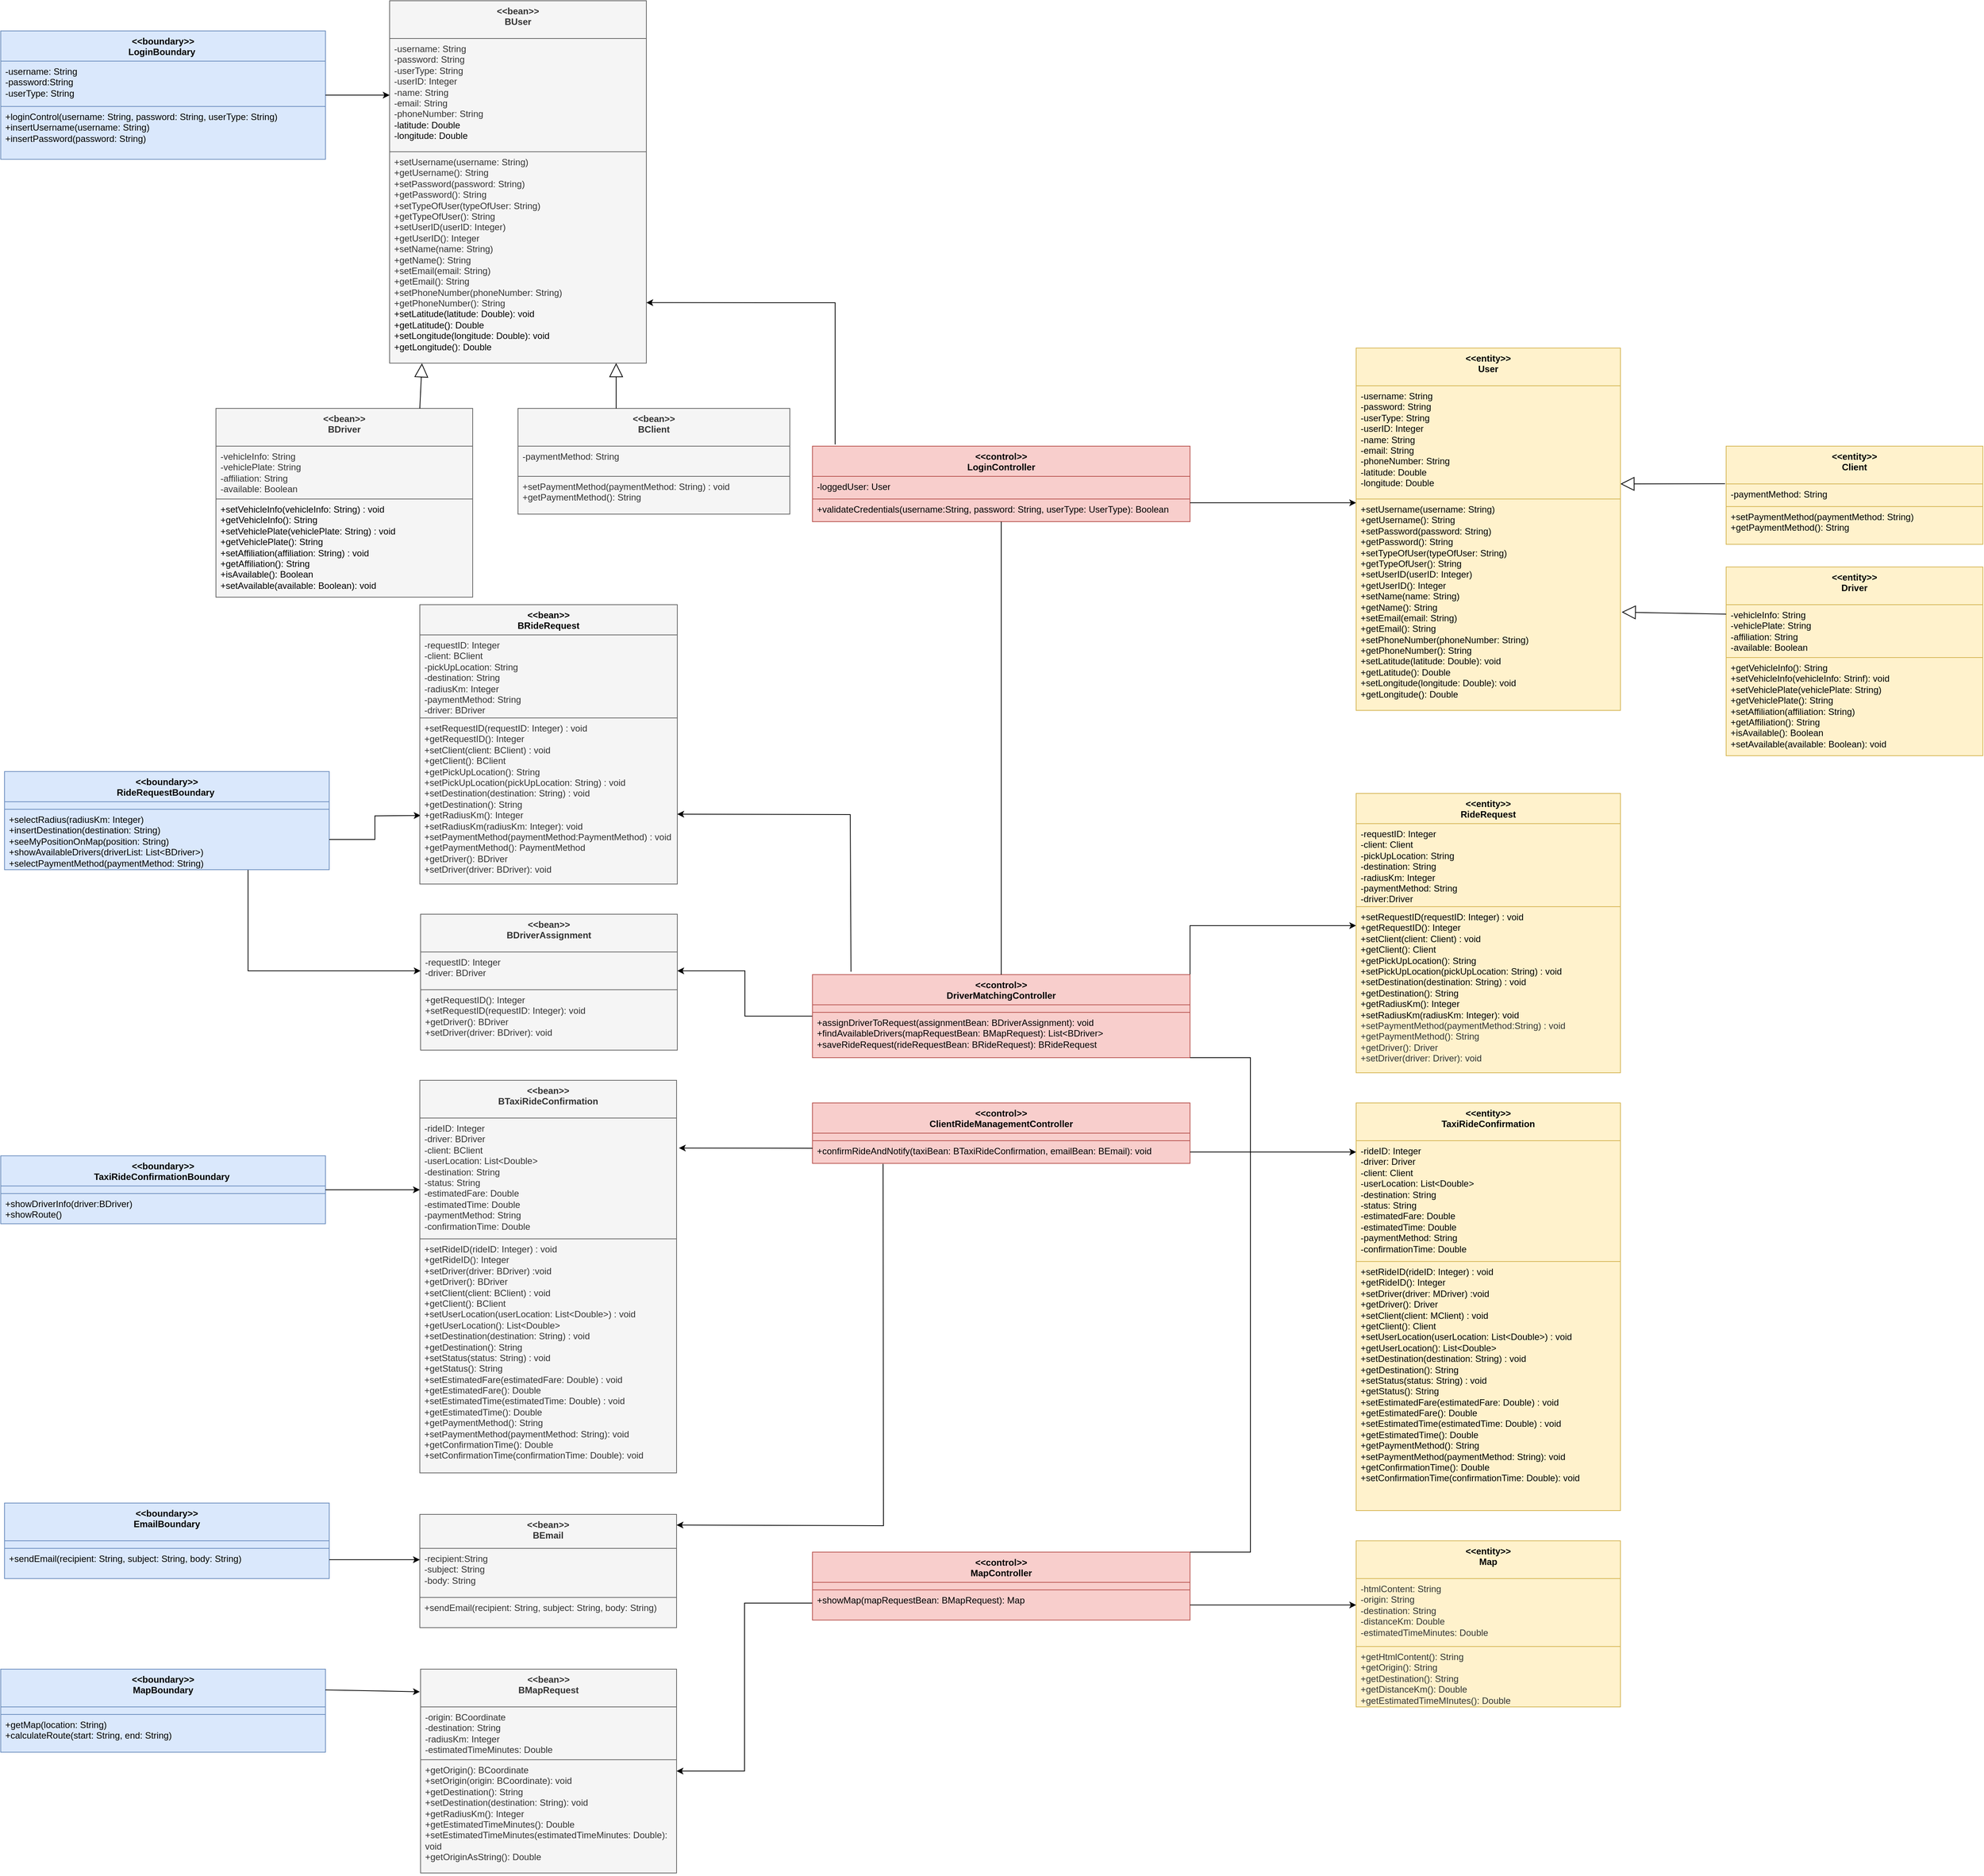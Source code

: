 <mxfile version="24.0.4" type="device">
  <diagram name="Page-1" id="2YBvvXClWsGukQMizWep">
    <mxGraphModel dx="2380" dy="363" grid="1" gridSize="10" guides="1" tooltips="1" connect="1" arrows="1" fold="1" page="1" pageScale="1" pageWidth="850" pageHeight="1100" math="0" shadow="0">
      <root>
        <mxCell id="0" />
        <mxCell id="1" parent="0" />
        <mxCell id="i5sXS23vDoO4GldpeMw--49" value="&amp;lt;&amp;lt;boundary&amp;gt;&amp;gt;&lt;div&gt;MapBoundary&lt;/div&gt;" style="swimlane;fontStyle=1;align=center;verticalAlign=top;childLayout=stackLayout;horizontal=1;startSize=50;horizontalStack=0;resizeParent=1;resizeParentMax=0;resizeLast=0;collapsible=1;marginBottom=0;whiteSpace=wrap;html=1;fillColor=#dae8fc;strokeColor=#6c8ebf;" parent="1" vertex="1">
          <mxGeometry x="-855" y="2610" width="430" height="110" as="geometry" />
        </mxCell>
        <mxCell id="i5sXS23vDoO4GldpeMw--50" style="text;strokeColor=#6c8ebf;fillColor=#dae8fc;align=left;verticalAlign=top;spacingLeft=4;spacingRight=4;overflow=hidden;rotatable=0;points=[[0,0.5],[1,0.5]];portConstraint=eastwest;whiteSpace=wrap;html=1;" parent="i5sXS23vDoO4GldpeMw--49" vertex="1">
          <mxGeometry y="50" width="430" height="10" as="geometry" />
        </mxCell>
        <mxCell id="i5sXS23vDoO4GldpeMw--51" value="&lt;div&gt;+getMap(location: String)&lt;/div&gt;&lt;div&gt;&lt;span style=&quot;background-color: initial;&quot;&gt;+calculateRoute(start: String, end: String)&lt;/span&gt;&lt;/div&gt;" style="text;strokeColor=#6c8ebf;fillColor=#dae8fc;align=left;verticalAlign=top;spacingLeft=4;spacingRight=4;overflow=hidden;rotatable=0;points=[[0,0.5],[1,0.5]];portConstraint=eastwest;whiteSpace=wrap;html=1;" parent="i5sXS23vDoO4GldpeMw--49" vertex="1">
          <mxGeometry y="60" width="430" height="50" as="geometry" />
        </mxCell>
        <mxCell id="i5sXS23vDoO4GldpeMw--1" value="&amp;lt;&amp;lt;boundary&amp;gt;&amp;gt;&lt;div&gt;Login&lt;span style=&quot;background-color: initial;&quot;&gt;Boundary&amp;nbsp;&lt;/span&gt;&lt;/div&gt;" style="swimlane;fontStyle=1;align=center;verticalAlign=top;childLayout=stackLayout;horizontal=1;startSize=40;horizontalStack=0;resizeParent=1;resizeParentMax=0;resizeLast=0;collapsible=1;marginBottom=0;whiteSpace=wrap;html=1;fillColor=#dae8fc;strokeColor=#6c8ebf;" parent="1" vertex="1">
          <mxGeometry x="-855" y="440" width="430" height="170" as="geometry">
            <mxRectangle x="-400" y="-1460" width="120" height="40" as="alternateBounds" />
          </mxGeometry>
        </mxCell>
        <mxCell id="i5sXS23vDoO4GldpeMw--2" value="-username: String&lt;div&gt;-password:String&lt;/div&gt;&lt;div&gt;-userType: String&lt;/div&gt;" style="text;strokeColor=#6c8ebf;fillColor=#dae8fc;align=left;verticalAlign=top;spacingLeft=4;spacingRight=4;overflow=hidden;rotatable=0;points=[[0,0.5],[1,0.5]];portConstraint=eastwest;whiteSpace=wrap;html=1;" parent="i5sXS23vDoO4GldpeMw--1" vertex="1">
          <mxGeometry y="40" width="430" height="60" as="geometry" />
        </mxCell>
        <mxCell id="i5sXS23vDoO4GldpeMw--3" value="+loginControl(username: String, password: String, userType: String)&lt;div&gt;+insertUsername(username: String)&lt;/div&gt;&lt;div&gt;+insertPassword(password: String)&lt;/div&gt;&lt;div&gt;&lt;br&gt;&lt;/div&gt;" style="text;strokeColor=#6c8ebf;fillColor=#dae8fc;align=left;verticalAlign=top;spacingLeft=4;spacingRight=4;overflow=hidden;rotatable=0;points=[[0,0.5],[1,0.5]];portConstraint=eastwest;whiteSpace=wrap;html=1;" parent="i5sXS23vDoO4GldpeMw--1" vertex="1">
          <mxGeometry y="100" width="430" height="70" as="geometry" />
        </mxCell>
        <mxCell id="i5sXS23vDoO4GldpeMw--5" style="edgeStyle=orthogonalEdgeStyle;rounded=0;orthogonalLoop=1;jettySize=auto;html=1;exitX=0.75;exitY=1;exitDx=0;exitDy=0;entryX=0;entryY=0.5;entryDx=0;entryDy=0;" parent="1" source="i5sXS23vDoO4GldpeMw--6" target="i5sXS23vDoO4GldpeMw--100" edge="1">
          <mxGeometry relative="1" as="geometry" />
        </mxCell>
        <mxCell id="i5sXS23vDoO4GldpeMw--6" value="&amp;lt;&amp;lt;boundary&amp;gt;&amp;gt;&lt;div&gt;RideRequestBoundary&amp;nbsp;&lt;/div&gt;" style="swimlane;fontStyle=1;align=center;verticalAlign=top;childLayout=stackLayout;horizontal=1;startSize=40;horizontalStack=0;resizeParent=1;resizeParentMax=0;resizeLast=0;collapsible=1;marginBottom=0;whiteSpace=wrap;html=1;fillColor=#dae8fc;strokeColor=#6c8ebf;" parent="1" vertex="1">
          <mxGeometry x="-850" y="1421" width="430" height="130" as="geometry" />
        </mxCell>
        <mxCell id="i5sXS23vDoO4GldpeMw--7" style="text;strokeColor=#6c8ebf;fillColor=#dae8fc;align=left;verticalAlign=top;spacingLeft=4;spacingRight=4;overflow=hidden;rotatable=0;points=[[0,0.5],[1,0.5]];portConstraint=eastwest;whiteSpace=wrap;html=1;" parent="i5sXS23vDoO4GldpeMw--6" vertex="1">
          <mxGeometry y="40" width="430" height="10" as="geometry" />
        </mxCell>
        <mxCell id="i5sXS23vDoO4GldpeMw--8" value="&lt;div&gt;&lt;span style=&quot;background-color: initial;&quot;&gt;+selectRadius(radiusKm: Integer)&lt;/span&gt;&lt;/div&gt;&lt;div&gt;&lt;span style=&quot;background-color: initial;&quot;&gt;+insertDestination(destination: String)&lt;/span&gt;&lt;/div&gt;&lt;div&gt;&lt;span style=&quot;background-color: initial;&quot;&gt;+seeMyPositionOnMap(position: String)&lt;/span&gt;&lt;/div&gt;&lt;div&gt;&lt;span style=&quot;background-color: initial;&quot;&gt;+showAvailableDrivers(driverList: List&amp;lt;BDriver&amp;gt;)&lt;/span&gt;&lt;/div&gt;&lt;div&gt;&lt;span style=&quot;background-color: initial;&quot;&gt;+selectPaymentMethod(paymentMethod: String)&lt;/span&gt;&lt;/div&gt;&lt;div&gt;&lt;br&gt;&lt;/div&gt;" style="text;strokeColor=#6c8ebf;fillColor=#dae8fc;align=left;verticalAlign=top;spacingLeft=4;spacingRight=4;overflow=hidden;rotatable=0;points=[[0,0.5],[1,0.5]];portConstraint=eastwest;whiteSpace=wrap;html=1;" parent="i5sXS23vDoO4GldpeMw--6" vertex="1">
          <mxGeometry y="50" width="430" height="80" as="geometry" />
        </mxCell>
        <mxCell id="i5sXS23vDoO4GldpeMw--13" value="&amp;lt;&amp;lt;control&amp;gt;&amp;gt;&lt;div&gt;LoginController&lt;/div&gt;" style="swimlane;fontStyle=1;align=center;verticalAlign=top;childLayout=stackLayout;horizontal=1;startSize=40;horizontalStack=0;resizeParent=1;resizeParentMax=0;resizeLast=0;collapsible=1;marginBottom=0;whiteSpace=wrap;html=1;fillColor=#f8cecc;strokeColor=#b85450;" parent="1" vertex="1">
          <mxGeometry x="220" y="990" width="500" height="100" as="geometry" />
        </mxCell>
        <mxCell id="i5sXS23vDoO4GldpeMw--14" value="-loggedUser: User" style="text;strokeColor=#b85450;fillColor=#f8cecc;align=left;verticalAlign=top;spacingLeft=4;spacingRight=4;overflow=hidden;rotatable=0;points=[[0,0.5],[1,0.5]];portConstraint=eastwest;whiteSpace=wrap;html=1;" parent="i5sXS23vDoO4GldpeMw--13" vertex="1">
          <mxGeometry y="40" width="500" height="30" as="geometry" />
        </mxCell>
        <mxCell id="i5sXS23vDoO4GldpeMw--15" value="&lt;div&gt;+validateCredentials(username:String, password: String, userType: UserType): Boolean&lt;/div&gt;" style="text;strokeColor=#b85450;fillColor=#f8cecc;align=left;verticalAlign=top;spacingLeft=4;spacingRight=4;overflow=hidden;rotatable=0;points=[[0,0.5],[1,0.5]];portConstraint=eastwest;whiteSpace=wrap;html=1;" parent="i5sXS23vDoO4GldpeMw--13" vertex="1">
          <mxGeometry y="70" width="500" height="30" as="geometry" />
        </mxCell>
        <mxCell id="i5sXS23vDoO4GldpeMw--21" style="edgeStyle=orthogonalEdgeStyle;rounded=0;orthogonalLoop=1;jettySize=auto;html=1;exitX=1;exitY=0.25;exitDx=0;exitDy=0;" parent="1" source="i5sXS23vDoO4GldpeMw--24" edge="1">
          <mxGeometry relative="1" as="geometry">
            <mxPoint x="940" y="1625.077" as="targetPoint" />
            <Array as="points">
              <mxPoint x="720" y="1625" />
            </Array>
          </mxGeometry>
        </mxCell>
        <mxCell id="i5sXS23vDoO4GldpeMw--23" style="edgeStyle=orthogonalEdgeStyle;rounded=0;orthogonalLoop=1;jettySize=auto;html=1;exitX=0;exitY=0.5;exitDx=0;exitDy=0;entryX=1;entryY=0.5;entryDx=0;entryDy=0;" parent="1" source="i5sXS23vDoO4GldpeMw--24" target="i5sXS23vDoO4GldpeMw--100" edge="1">
          <mxGeometry relative="1" as="geometry" />
        </mxCell>
        <mxCell id="i5sXS23vDoO4GldpeMw--24" value="&amp;lt;&amp;lt;control&amp;gt;&amp;gt;&lt;div&gt;DriverMatchingController&lt;/div&gt;" style="swimlane;fontStyle=1;align=center;verticalAlign=top;childLayout=stackLayout;horizontal=1;startSize=40;horizontalStack=0;resizeParent=1;resizeParentMax=0;resizeLast=0;collapsible=1;marginBottom=0;whiteSpace=wrap;html=1;fillColor=#f8cecc;strokeColor=#b85450;" parent="1" vertex="1">
          <mxGeometry x="220" y="1690" width="500" height="110" as="geometry" />
        </mxCell>
        <mxCell id="i5sXS23vDoO4GldpeMw--25" style="text;strokeColor=#b85450;fillColor=#f8cecc;align=left;verticalAlign=top;spacingLeft=4;spacingRight=4;overflow=hidden;rotatable=0;points=[[0,0.5],[1,0.5]];portConstraint=eastwest;whiteSpace=wrap;html=1;" parent="i5sXS23vDoO4GldpeMw--24" vertex="1">
          <mxGeometry y="40" width="500" height="10" as="geometry" />
        </mxCell>
        <mxCell id="i5sXS23vDoO4GldpeMw--26" value="&lt;div&gt;&lt;div&gt;&lt;span style=&quot;background-color: initial;&quot;&gt;+assignDriverToRequest(assignmentBean: BDriverAssignment): void&lt;/span&gt;&lt;br&gt;&lt;/div&gt;&lt;/div&gt;&lt;div&gt;&lt;div&gt;+findAvailableDrivers(mapRequestBean: BMapRequest): List&amp;lt;BDriver&amp;gt;&lt;/div&gt;&lt;div&gt;+saveRideRequest(rideRequestBean: BRideRequest): BRideRequest&lt;/div&gt;&lt;/div&gt;" style="text;strokeColor=#b85450;fillColor=#f8cecc;align=left;verticalAlign=top;spacingLeft=4;spacingRight=4;overflow=hidden;rotatable=0;points=[[0,0.5],[1,0.5]];portConstraint=eastwest;whiteSpace=wrap;html=1;" parent="i5sXS23vDoO4GldpeMw--24" vertex="1">
          <mxGeometry y="50" width="500" height="60" as="geometry" />
        </mxCell>
        <mxCell id="i5sXS23vDoO4GldpeMw--29" value="&amp;lt;&amp;lt;control&amp;gt;&amp;gt;&lt;div&gt;ClientRideManagementController&lt;/div&gt;" style="swimlane;fontStyle=1;align=center;verticalAlign=top;childLayout=stackLayout;horizontal=1;startSize=40;horizontalStack=0;resizeParent=1;resizeParentMax=0;resizeLast=0;collapsible=1;marginBottom=0;whiteSpace=wrap;html=1;fillColor=#f8cecc;strokeColor=#b85450;" parent="1" vertex="1">
          <mxGeometry x="220" y="1860" width="500" height="80" as="geometry" />
        </mxCell>
        <mxCell id="i5sXS23vDoO4GldpeMw--30" style="text;strokeColor=#b85450;fillColor=#f8cecc;align=left;verticalAlign=top;spacingLeft=4;spacingRight=4;overflow=hidden;rotatable=0;points=[[0,0.5],[1,0.5]];portConstraint=eastwest;whiteSpace=wrap;html=1;" parent="i5sXS23vDoO4GldpeMw--29" vertex="1">
          <mxGeometry y="40" width="500" height="10" as="geometry" />
        </mxCell>
        <mxCell id="i5sXS23vDoO4GldpeMw--31" value="+confirmRideAndNotify(taxiBean: BTaxiRideConfirmation, emailBean: BEmail): void" style="text;strokeColor=#b85450;fillColor=#f8cecc;align=left;verticalAlign=top;spacingLeft=4;spacingRight=4;overflow=hidden;rotatable=0;points=[[0,0.5],[1,0.5]];portConstraint=eastwest;whiteSpace=wrap;html=1;" parent="i5sXS23vDoO4GldpeMw--29" vertex="1">
          <mxGeometry y="50" width="500" height="30" as="geometry" />
        </mxCell>
        <mxCell id="i5sXS23vDoO4GldpeMw--32" style="edgeStyle=orthogonalEdgeStyle;rounded=0;orthogonalLoop=1;jettySize=auto;html=1;exitX=0;exitY=0.75;exitDx=0;exitDy=0;entryX=1;entryY=0.5;entryDx=0;entryDy=0;" parent="1" source="i5sXS23vDoO4GldpeMw--33" target="44jE8IQ2PP5ADhhoLtI3-8" edge="1">
          <mxGeometry relative="1" as="geometry">
            <mxPoint x="470" y="2895" as="targetPoint" />
          </mxGeometry>
        </mxCell>
        <mxCell id="i5sXS23vDoO4GldpeMw--33" value="&amp;lt;&amp;lt;control&amp;gt;&amp;gt;&lt;div&gt;MapController&lt;/div&gt;" style="swimlane;fontStyle=1;align=center;verticalAlign=top;childLayout=stackLayout;horizontal=1;startSize=40;horizontalStack=0;resizeParent=1;resizeParentMax=0;resizeLast=0;collapsible=1;marginBottom=0;whiteSpace=wrap;html=1;fillColor=#f8cecc;strokeColor=#b85450;" parent="1" vertex="1">
          <mxGeometry x="220" y="2455" width="500" height="90" as="geometry" />
        </mxCell>
        <mxCell id="i5sXS23vDoO4GldpeMw--34" style="text;strokeColor=#b85450;fillColor=#f8cecc;align=left;verticalAlign=top;spacingLeft=4;spacingRight=4;overflow=hidden;rotatable=0;points=[[0,0.5],[1,0.5]];portConstraint=eastwest;whiteSpace=wrap;html=1;" parent="i5sXS23vDoO4GldpeMw--33" vertex="1">
          <mxGeometry y="40" width="500" height="10" as="geometry" />
        </mxCell>
        <mxCell id="i5sXS23vDoO4GldpeMw--35" value="&lt;div&gt;+showMap(mapRequestBean: BMapRequest): Map&lt;br&gt;&lt;/div&gt;" style="text;strokeColor=#b85450;fillColor=#f8cecc;align=left;verticalAlign=top;spacingLeft=4;spacingRight=4;overflow=hidden;rotatable=0;points=[[0,0.5],[1,0.5]];portConstraint=eastwest;whiteSpace=wrap;html=1;" parent="i5sXS23vDoO4GldpeMw--33" vertex="1">
          <mxGeometry y="50" width="500" height="40" as="geometry" />
        </mxCell>
        <mxCell id="i5sXS23vDoO4GldpeMw--52" value="&amp;lt;&amp;lt;boundary&amp;gt;&amp;gt;&lt;div&gt;EmailBoundary&lt;/div&gt;" style="swimlane;fontStyle=1;align=center;verticalAlign=top;childLayout=stackLayout;horizontal=1;startSize=50;horizontalStack=0;resizeParent=1;resizeParentMax=0;resizeLast=0;collapsible=1;marginBottom=0;whiteSpace=wrap;html=1;fillColor=#dae8fc;strokeColor=#6c8ebf;" parent="1" vertex="1">
          <mxGeometry x="-850" y="2390" width="430" height="100" as="geometry" />
        </mxCell>
        <mxCell id="i5sXS23vDoO4GldpeMw--53" style="text;strokeColor=#6c8ebf;fillColor=#dae8fc;align=left;verticalAlign=top;spacingLeft=4;spacingRight=4;overflow=hidden;rotatable=0;points=[[0,0.5],[1,0.5]];portConstraint=eastwest;whiteSpace=wrap;html=1;" parent="i5sXS23vDoO4GldpeMw--52" vertex="1">
          <mxGeometry y="50" width="430" height="10" as="geometry" />
        </mxCell>
        <mxCell id="i5sXS23vDoO4GldpeMw--54" value="+sendEmail(recipient: String, subject: String, body: String)" style="text;strokeColor=#6c8ebf;fillColor=#dae8fc;align=left;verticalAlign=top;spacingLeft=4;spacingRight=4;overflow=hidden;rotatable=0;points=[[0,0.5],[1,0.5]];portConstraint=eastwest;whiteSpace=wrap;html=1;" parent="i5sXS23vDoO4GldpeMw--52" vertex="1">
          <mxGeometry y="60" width="430" height="40" as="geometry" />
        </mxCell>
        <mxCell id="i5sXS23vDoO4GldpeMw--56" value="&amp;lt;&amp;lt;entity&amp;gt;&amp;gt;&lt;div&gt;Client&lt;/div&gt;" style="swimlane;fontStyle=1;align=center;verticalAlign=top;childLayout=stackLayout;horizontal=1;startSize=50;horizontalStack=0;resizeParent=1;resizeParentMax=0;resizeLast=0;collapsible=1;marginBottom=0;whiteSpace=wrap;html=1;fillColor=#fff2cc;strokeColor=#d6b656;" parent="1" vertex="1">
          <mxGeometry x="1430" y="990" width="340" height="130" as="geometry" />
        </mxCell>
        <mxCell id="i5sXS23vDoO4GldpeMw--57" value="&lt;div&gt;&lt;span style=&quot;background-color: initial;&quot;&gt;-paymentMethod: String&lt;/span&gt;&lt;br&gt;&lt;/div&gt;&lt;div&gt;&lt;br&gt;&lt;/div&gt;" style="text;strokeColor=#d6b656;fillColor=#fff2cc;align=left;verticalAlign=top;spacingLeft=4;spacingRight=4;overflow=hidden;rotatable=0;points=[[0,0.5],[1,0.5]];portConstraint=eastwest;whiteSpace=wrap;html=1;" parent="i5sXS23vDoO4GldpeMw--56" vertex="1">
          <mxGeometry y="50" width="340" height="30" as="geometry" />
        </mxCell>
        <mxCell id="i5sXS23vDoO4GldpeMw--58" value="&lt;div&gt;+setPaymentMethod(paymentMethod: String)&lt;/div&gt;+getPaymentMethod(): String" style="text;strokeColor=#d6b656;fillColor=#fff2cc;align=left;verticalAlign=top;spacingLeft=4;spacingRight=4;overflow=hidden;rotatable=0;points=[[0,0.5],[1,0.5]];portConstraint=eastwest;whiteSpace=wrap;html=1;" parent="i5sXS23vDoO4GldpeMw--56" vertex="1">
          <mxGeometry y="80" width="340" height="50" as="geometry" />
        </mxCell>
        <mxCell id="i5sXS23vDoO4GldpeMw--59" value="&amp;lt;&amp;lt;entity&amp;gt;&amp;gt;&lt;div&gt;Driver&lt;/div&gt;" style="swimlane;fontStyle=1;align=center;verticalAlign=top;childLayout=stackLayout;horizontal=1;startSize=50;horizontalStack=0;resizeParent=1;resizeParentMax=0;resizeLast=0;collapsible=1;marginBottom=0;whiteSpace=wrap;html=1;fillColor=#fff2cc;strokeColor=#d6b656;" parent="1" vertex="1">
          <mxGeometry x="1430" y="1150" width="340" height="250" as="geometry" />
        </mxCell>
        <mxCell id="i5sXS23vDoO4GldpeMw--60" value="-vehicleInfo: String&lt;div&gt;-vehiclePlate: String&lt;/div&gt;&lt;div&gt;&lt;span style=&quot;background-color: initial;&quot;&gt;-affiliation: String&lt;/span&gt;&lt;/div&gt;&lt;div&gt;&lt;span style=&quot;background-color: initial;&quot;&gt;-available: Boolean&lt;/span&gt;&lt;/div&gt;" style="text;strokeColor=#d6b656;fillColor=#fff2cc;align=left;verticalAlign=top;spacingLeft=4;spacingRight=4;overflow=hidden;rotatable=0;points=[[0,0.5],[1,0.5]];portConstraint=eastwest;whiteSpace=wrap;html=1;" parent="i5sXS23vDoO4GldpeMw--59" vertex="1">
          <mxGeometry y="50" width="340" height="70" as="geometry" />
        </mxCell>
        <mxCell id="i5sXS23vDoO4GldpeMw--61" value="&lt;div&gt;&lt;span style=&quot;background-color: initial;&quot;&gt;+getVehicleInfo(): String&lt;/span&gt;&lt;br&gt;&lt;/div&gt;&lt;div&gt;&lt;span style=&quot;background-color: initial;&quot;&gt;+setVehicleInfo(vehicleInfo: Strinf): void&lt;/span&gt;&lt;/div&gt;&lt;div&gt;+setVehiclePlate(vehiclePlate: String)&lt;/div&gt;&lt;div&gt;+getVehiclePlate(): String&lt;/div&gt;&lt;div&gt;+setAffiliation(affiliation: String)&lt;/div&gt;&lt;div&gt;+getAffiliation(): String&lt;/div&gt;&lt;div&gt;+isAvailable(): Boolean&lt;/div&gt;&lt;div&gt;+setAvailable(available: Boolean): void&lt;/div&gt;" style="text;strokeColor=#d6b656;fillColor=#fff2cc;align=left;verticalAlign=top;spacingLeft=4;spacingRight=4;overflow=hidden;rotatable=0;points=[[0,0.5],[1,0.5]];portConstraint=eastwest;whiteSpace=wrap;html=1;" parent="i5sXS23vDoO4GldpeMw--59" vertex="1">
          <mxGeometry y="120" width="340" height="130" as="geometry" />
        </mxCell>
        <mxCell id="i5sXS23vDoO4GldpeMw--62" value="" style="endArrow=block;endSize=16;endFill=0;html=1;rounded=0;exitX=-0.004;exitY=0.383;exitDx=0;exitDy=0;exitPerimeter=0;" parent="1" source="i5sXS23vDoO4GldpeMw--56" edge="1">
          <mxGeometry width="160" relative="1" as="geometry">
            <mxPoint x="1420" y="1290" as="sourcePoint" />
            <mxPoint x="1290" y="1040" as="targetPoint" />
          </mxGeometry>
        </mxCell>
        <mxCell id="i5sXS23vDoO4GldpeMw--63" value="" style="endArrow=block;endSize=16;endFill=0;html=1;rounded=0;exitX=0;exitY=0.25;exitDx=0;exitDy=0;entryX=1.005;entryY=0.272;entryDx=0;entryDy=0;entryPerimeter=0;" parent="1" source="i5sXS23vDoO4GldpeMw--59" edge="1">
          <mxGeometry width="160" relative="1" as="geometry">
            <mxPoint x="1396" y="1417" as="sourcePoint" />
            <mxPoint x="1291.75" y="1209.84" as="targetPoint" />
          </mxGeometry>
        </mxCell>
        <mxCell id="i5sXS23vDoO4GldpeMw--75" style="edgeStyle=orthogonalEdgeStyle;rounded=0;orthogonalLoop=1;jettySize=auto;html=1;exitX=1;exitY=0.5;exitDx=0;exitDy=0;entryX=0;entryY=0.5;entryDx=0;entryDy=0;" parent="1" source="i5sXS23vDoO4GldpeMw--1" target="44jE8IQ2PP5ADhhoLtI3-20" edge="1">
          <mxGeometry relative="1" as="geometry">
            <mxPoint x="-297.28" y="884.16" as="targetPoint" />
          </mxGeometry>
        </mxCell>
        <mxCell id="i5sXS23vDoO4GldpeMw--82" style="edgeStyle=orthogonalEdgeStyle;rounded=0;orthogonalLoop=1;jettySize=auto;html=1;exitX=1;exitY=0.5;exitDx=0;exitDy=0;entryX=0.003;entryY=0.365;entryDx=0;entryDy=0;entryPerimeter=0;" parent="1" source="i5sXS23vDoO4GldpeMw--8" edge="1">
          <mxGeometry relative="1" as="geometry">
            <mxPoint x="-298.98" y="1479.2" as="targetPoint" />
          </mxGeometry>
        </mxCell>
        <mxCell id="i5sXS23vDoO4GldpeMw--90" value="&amp;lt;&amp;lt;bean&amp;gt;&amp;gt;&lt;div&gt;BEmail&lt;/div&gt;" style="swimlane;fontStyle=1;align=center;verticalAlign=top;childLayout=stackLayout;horizontal=1;startSize=45;horizontalStack=0;resizeParent=1;resizeParentMax=0;resizeLast=0;collapsible=1;marginBottom=0;whiteSpace=wrap;html=1;fillColor=#f5f5f5;strokeColor=#666666;fontColor=#333333;" parent="1" vertex="1">
          <mxGeometry x="-300" y="2405" width="340" height="150" as="geometry" />
        </mxCell>
        <mxCell id="i5sXS23vDoO4GldpeMw--91" value="-recipient:String&lt;div&gt;-subject: String&lt;/div&gt;&lt;div&gt;-body: String&lt;/div&gt;" style="text;strokeColor=#666666;fillColor=#f5f5f5;align=left;verticalAlign=top;spacingLeft=4;spacingRight=4;overflow=hidden;rotatable=0;points=[[0,0.5],[1,0.5]];portConstraint=eastwest;whiteSpace=wrap;html=1;fontColor=#333333;" parent="i5sXS23vDoO4GldpeMw--90" vertex="1">
          <mxGeometry y="45" width="340" height="65" as="geometry" />
        </mxCell>
        <mxCell id="i5sXS23vDoO4GldpeMw--92" value="+sendEmail(recipient: String, subject: String, body: String)" style="text;strokeColor=#666666;fillColor=#f5f5f5;align=left;verticalAlign=top;spacingLeft=4;spacingRight=4;overflow=hidden;rotatable=0;points=[[0,0.5],[1,0.5]];portConstraint=eastwest;whiteSpace=wrap;html=1;fontColor=#333333;" parent="i5sXS23vDoO4GldpeMw--90" vertex="1">
          <mxGeometry y="110" width="340" height="40" as="geometry" />
        </mxCell>
        <mxCell id="i5sXS23vDoO4GldpeMw--99" value="&amp;lt;&amp;lt;bean&amp;gt;&amp;gt;&lt;div&gt;BDriverAssignment&lt;/div&gt;" style="swimlane;fontStyle=1;align=center;verticalAlign=top;childLayout=stackLayout;horizontal=1;startSize=50;horizontalStack=0;resizeParent=1;resizeParentMax=0;resizeLast=0;collapsible=1;marginBottom=0;whiteSpace=wrap;html=1;fillColor=#f5f5f5;strokeColor=#666666;fontColor=#333333;" parent="1" vertex="1">
          <mxGeometry x="-299" y="1610" width="340" height="180" as="geometry" />
        </mxCell>
        <mxCell id="i5sXS23vDoO4GldpeMw--100" value="&lt;div&gt;-requestID: Integer&lt;/div&gt;&lt;div&gt;-driver: BDriver&lt;/div&gt;" style="text;strokeColor=#666666;fillColor=#f5f5f5;align=left;verticalAlign=top;spacingLeft=4;spacingRight=4;overflow=hidden;rotatable=0;points=[[0,0.5],[1,0.5]];portConstraint=eastwest;whiteSpace=wrap;html=1;fontColor=#333333;" parent="i5sXS23vDoO4GldpeMw--99" vertex="1">
          <mxGeometry y="50" width="340" height="50" as="geometry" />
        </mxCell>
        <mxCell id="i5sXS23vDoO4GldpeMw--101" value="&lt;div&gt;+getRequestID(): Integer&amp;nbsp;&amp;nbsp;&lt;/div&gt;&lt;div&gt;+setRequestID(requestID: Integer): void&amp;nbsp;&amp;nbsp;&lt;/div&gt;&lt;div&gt;+getDriver(): BDriver&amp;nbsp;&amp;nbsp;&lt;/div&gt;&lt;div&gt;+setDriver(driver: BDriver): void&amp;nbsp;&amp;nbsp;&lt;/div&gt;&lt;div&gt;&lt;br&gt;&lt;/div&gt;" style="text;strokeColor=#666666;fillColor=#f5f5f5;align=left;verticalAlign=top;spacingLeft=4;spacingRight=4;overflow=hidden;rotatable=0;points=[[0,0.5],[1,0.5]];portConstraint=eastwest;whiteSpace=wrap;html=1;fontColor=#333333;" parent="i5sXS23vDoO4GldpeMw--99" vertex="1">
          <mxGeometry y="100" width="340" height="80" as="geometry" />
        </mxCell>
        <mxCell id="i5sXS23vDoO4GldpeMw--103" value="" style="endArrow=classic;html=1;rounded=0;exitX=0.187;exitY=1.023;exitDx=0;exitDy=0;exitPerimeter=0;entryX=1;entryY=0.094;entryDx=0;entryDy=0;entryPerimeter=0;" parent="1" source="i5sXS23vDoO4GldpeMw--31" target="i5sXS23vDoO4GldpeMw--90" edge="1">
          <mxGeometry width="50" height="50" relative="1" as="geometry">
            <mxPoint x="270" y="2180" as="sourcePoint" />
            <mxPoint x="320" y="2130" as="targetPoint" />
            <Array as="points">
              <mxPoint x="314" y="2420" />
            </Array>
          </mxGeometry>
        </mxCell>
        <mxCell id="MM2KNMPXJclG_vKvXEQz-1" value="" style="endArrow=classic;html=1;rounded=0;exitX=1;exitY=0.75;exitDx=0;exitDy=0;" parent="1" source="i5sXS23vDoO4GldpeMw--52" edge="1">
          <mxGeometry width="50" height="50" relative="1" as="geometry">
            <mxPoint x="-360" y="2470" as="sourcePoint" />
            <mxPoint x="-300" y="2465" as="targetPoint" />
          </mxGeometry>
        </mxCell>
        <mxCell id="pLQFagTzwiKofZVjBWlv-1" value="&amp;lt;&amp;lt;boundary&amp;gt;&amp;gt;&lt;div&gt;TaxiRideConfirmationBoundary&amp;nbsp;&lt;/div&gt;" style="swimlane;fontStyle=1;align=center;verticalAlign=top;childLayout=stackLayout;horizontal=1;startSize=40;horizontalStack=0;resizeParent=1;resizeParentMax=0;resizeLast=0;collapsible=1;marginBottom=0;whiteSpace=wrap;html=1;fillColor=#dae8fc;strokeColor=#6c8ebf;" parent="1" vertex="1">
          <mxGeometry x="-855" y="1930" width="430" height="90" as="geometry" />
        </mxCell>
        <mxCell id="pLQFagTzwiKofZVjBWlv-2" style="text;strokeColor=#6c8ebf;fillColor=#dae8fc;align=left;verticalAlign=top;spacingLeft=4;spacingRight=4;overflow=hidden;rotatable=0;points=[[0,0.5],[1,0.5]];portConstraint=eastwest;whiteSpace=wrap;html=1;" parent="pLQFagTzwiKofZVjBWlv-1" vertex="1">
          <mxGeometry y="40" width="430" height="10" as="geometry" />
        </mxCell>
        <mxCell id="pLQFagTzwiKofZVjBWlv-3" value="+showDriverInfo(driver:BDriver)&lt;div&gt;+showRoute()&lt;/div&gt;" style="text;strokeColor=#6c8ebf;fillColor=#dae8fc;align=left;verticalAlign=top;spacingLeft=4;spacingRight=4;overflow=hidden;rotatable=0;points=[[0,0.5],[1,0.5]];portConstraint=eastwest;whiteSpace=wrap;html=1;" parent="pLQFagTzwiKofZVjBWlv-1" vertex="1">
          <mxGeometry y="50" width="430" height="40" as="geometry" />
        </mxCell>
        <mxCell id="pLQFagTzwiKofZVjBWlv-4" value="" style="endArrow=classic;html=1;rounded=0;exitX=1;exitY=0.5;exitDx=0;exitDy=0;" parent="1" source="pLQFagTzwiKofZVjBWlv-1" edge="1">
          <mxGeometry width="50" height="50" relative="1" as="geometry">
            <mxPoint x="-310" y="2090" as="sourcePoint" />
            <mxPoint x="-300" y="1975" as="targetPoint" />
          </mxGeometry>
        </mxCell>
        <mxCell id="pLQFagTzwiKofZVjBWlv-5" value="" style="endArrow=classic;html=1;rounded=0;exitX=1;exitY=0.25;exitDx=0;exitDy=0;" parent="1" source="i5sXS23vDoO4GldpeMw--49" edge="1">
          <mxGeometry width="50" height="50" relative="1" as="geometry">
            <mxPoint x="-570" y="2670" as="sourcePoint" />
            <mxPoint x="-300" y="2640" as="targetPoint" />
          </mxGeometry>
        </mxCell>
        <mxCell id="44jE8IQ2PP5ADhhoLtI3-1" value="&lt;font color=&quot;#000000&quot;&gt;&amp;lt;&amp;lt;bean&amp;gt;&amp;gt;&lt;/font&gt;&lt;div&gt;&lt;font color=&quot;#000000&quot;&gt;BRideRequest&lt;/font&gt;&lt;/div&gt;" style="swimlane;fontStyle=1;align=center;verticalAlign=top;childLayout=stackLayout;horizontal=1;startSize=40;horizontalStack=0;resizeParent=1;resizeParentMax=0;resizeLast=0;collapsible=1;marginBottom=0;whiteSpace=wrap;html=1;fillColor=#f5f5f5;fontColor=#333333;strokeColor=#666666;" parent="1" vertex="1">
          <mxGeometry x="-300" y="1200" width="341" height="370" as="geometry">
            <mxRectangle x="-400" y="-1460" width="120" height="40" as="alternateBounds" />
          </mxGeometry>
        </mxCell>
        <mxCell id="44jE8IQ2PP5ADhhoLtI3-2" value="&lt;div&gt;-requestID: Integer&lt;/div&gt;&lt;div&gt;-client: BClient&lt;/div&gt;&lt;div&gt;-pickUpLocation: String&lt;/div&gt;&lt;div&gt;-destination: String&lt;/div&gt;&lt;div&gt;-radiusKm: Integer&lt;/div&gt;&lt;div&gt;-paymentMethod: String&lt;/div&gt;&lt;div&gt;-driver: BDriver&lt;/div&gt;" style="text;strokeColor=#666666;fillColor=#f5f5f5;align=left;verticalAlign=top;spacingLeft=4;spacingRight=4;overflow=hidden;rotatable=0;points=[[0,0.5],[1,0.5]];portConstraint=eastwest;whiteSpace=wrap;html=1;fontColor=#333333;" parent="44jE8IQ2PP5ADhhoLtI3-1" vertex="1">
          <mxGeometry y="40" width="341" height="110" as="geometry" />
        </mxCell>
        <mxCell id="44jE8IQ2PP5ADhhoLtI3-3" value="+setRequestID(requestID: Integer) : void&lt;div&gt;+getRequestID(): Integer&lt;/div&gt;&lt;div&gt;+setClient(client: BClient) : void&lt;/div&gt;&lt;div&gt;+getClient(): BClient&lt;/div&gt;&lt;div&gt;+getPickUpLocation(): String&lt;/div&gt;&lt;div&gt;+setPickUpLocation(pickUpLocation: String) : void&lt;/div&gt;&lt;div&gt;+setDestination(destination: String) : void&lt;/div&gt;&lt;div&gt;+getDestination(): String&lt;/div&gt;&lt;div&gt;+getRadiusKm(): Integer&lt;/div&gt;&lt;div&gt;+setRadiusKm(radiusKm: Integer): void&lt;/div&gt;&lt;div&gt;&lt;div style=&quot;color: rgb(51, 51, 51);&quot;&gt;+setPaymentMethod(&lt;span style=&quot;background-color: initial;&quot;&gt;paymentMethod:PaymentMethod&lt;/span&gt;&lt;span style=&quot;background-color: initial;&quot;&gt;) : void&lt;/span&gt;&lt;/div&gt;&lt;div style=&quot;color: rgb(51, 51, 51);&quot;&gt;&lt;span style=&quot;background-color: initial;&quot;&gt;+getPaymentMethod(): PaymentMethod&lt;/span&gt;&lt;/div&gt;&lt;/div&gt;&lt;div style=&quot;color: rgb(51, 51, 51);&quot;&gt;&lt;span style=&quot;background-color: initial;&quot;&gt;+getDriver(): BDriver&lt;/span&gt;&lt;/div&gt;&lt;div style=&quot;color: rgb(51, 51, 51);&quot;&gt;&lt;span style=&quot;background-color: initial;&quot;&gt;+setDriver(driver: BDriver): void&lt;/span&gt;&lt;/div&gt;" style="text;strokeColor=#666666;fillColor=#f5f5f5;align=left;verticalAlign=top;spacingLeft=4;spacingRight=4;overflow=hidden;rotatable=0;points=[[0,0.5],[1,0.5]];portConstraint=eastwest;whiteSpace=wrap;html=1;fontColor=#333333;" parent="44jE8IQ2PP5ADhhoLtI3-1" vertex="1">
          <mxGeometry y="150" width="341" height="220" as="geometry" />
        </mxCell>
        <mxCell id="44jE8IQ2PP5ADhhoLtI3-4" value="&amp;lt;&amp;lt;bean&amp;gt;&amp;gt;&lt;div&gt;BTaxiRideConfirmation&lt;/div&gt;" style="swimlane;fontStyle=1;align=center;verticalAlign=top;childLayout=stackLayout;horizontal=1;startSize=50;horizontalStack=0;resizeParent=1;resizeParentMax=0;resizeLast=0;collapsible=1;marginBottom=0;whiteSpace=wrap;html=1;fillColor=#f5f5f5;strokeColor=#666666;fontColor=#333333;" parent="1" vertex="1">
          <mxGeometry x="-300" y="1830" width="340" height="520" as="geometry" />
        </mxCell>
        <mxCell id="44jE8IQ2PP5ADhhoLtI3-5" value="&lt;div&gt;-rideID: Integer&lt;/div&gt;&lt;div&gt;-driver: BDriver&lt;/div&gt;&lt;div&gt;-client: BClient&lt;/div&gt;&lt;div&gt;-userLocation: List&amp;lt;Double&amp;gt;&amp;nbsp;&lt;/div&gt;&lt;div&gt;&lt;span style=&quot;background-color: initial;&quot;&gt;-destination: String&lt;/span&gt;&lt;/div&gt;&lt;div&gt;-status: String&lt;/div&gt;&lt;div&gt;-estimatedFare: Double&lt;/div&gt;&lt;div&gt;-estimatedTime: Double&lt;/div&gt;&lt;div&gt;-paymentMethod: String&lt;/div&gt;&lt;div&gt;-confirmationTime: Double&lt;/div&gt;" style="text;strokeColor=#666666;fillColor=#f5f5f5;align=left;verticalAlign=top;spacingLeft=4;spacingRight=4;overflow=hidden;rotatable=0;points=[[0,0.5],[1,0.5]];portConstraint=eastwest;whiteSpace=wrap;html=1;fontColor=#333333;" parent="44jE8IQ2PP5ADhhoLtI3-4" vertex="1">
          <mxGeometry y="50" width="340" height="160" as="geometry" />
        </mxCell>
        <mxCell id="44jE8IQ2PP5ADhhoLtI3-6" value="+setRideID(rideID: Integer) : void&lt;div&gt;+getRideID(): Integer&lt;/div&gt;&lt;div&gt;+setDriver(driver: BDriver) :void&lt;/div&gt;&lt;div&gt;+getDriver(): BDriver&lt;/div&gt;&lt;div&gt;+setClient(client: BClient) : void&lt;/div&gt;&lt;div&gt;+getClient(): BClient&lt;/div&gt;&lt;div&gt;+setUserLocation(userLocation: List&amp;lt;Double&amp;gt;) : void&lt;/div&gt;&lt;div&gt;+getUserLocation(): List&amp;lt;Double&amp;gt;&lt;/div&gt;&lt;div&gt;+setDestination(destination: String) : void&lt;/div&gt;&lt;div&gt;+getDestination(): String&lt;/div&gt;&lt;div&gt;+setStatus(status: String) : void&lt;/div&gt;&lt;div&gt;+getStatus(): String&lt;/div&gt;&lt;div&gt;+setEstimatedFare(&lt;span style=&quot;background-color: initial;&quot;&gt;estimatedFare: Double&lt;/span&gt;&lt;span style=&quot;background-color: initial;&quot;&gt;) : void&lt;/span&gt;&lt;/div&gt;&lt;div&gt;&lt;span style=&quot;background-color: initial;&quot;&gt;+getE&lt;/span&gt;&lt;span style=&quot;background-color: initial;&quot;&gt;stimatedFare(): Double&lt;/span&gt;&lt;/div&gt;&lt;div&gt;&lt;div&gt;+setEstimatedTime(&lt;span style=&quot;background-color: initial;&quot;&gt;estimatedTime: Double&lt;/span&gt;&lt;span style=&quot;background-color: initial;&quot;&gt;) : void&lt;/span&gt;&lt;/div&gt;&lt;div&gt;&lt;span style=&quot;background-color: initial;&quot;&gt;+getE&lt;/span&gt;&lt;span style=&quot;background-color: initial;&quot;&gt;stimatedTime(): Double&lt;/span&gt;&lt;/div&gt;&lt;/div&gt;&lt;div&gt;&lt;span style=&quot;background-color: initial;&quot;&gt;+getPaymentMethod(): String&lt;/span&gt;&lt;/div&gt;&lt;div&gt;&lt;span style=&quot;background-color: initial;&quot;&gt;+setPaymentMethod(paymentMethod: String): void&lt;/span&gt;&lt;/div&gt;&lt;div&gt;&lt;span style=&quot;background-color: initial;&quot;&gt;+getConfirmationTime(): Double&lt;/span&gt;&lt;/div&gt;&lt;div&gt;&lt;span style=&quot;background-color: initial;&quot;&gt;+setConfirmationTime(confirmationTime: Double): void&lt;/span&gt;&lt;/div&gt;&lt;div&gt;&lt;br&gt;&lt;/div&gt;&lt;div&gt;&lt;br&gt;&lt;/div&gt;&lt;div&gt;&lt;br&gt;&lt;/div&gt;&lt;div&gt;&lt;br&gt;&lt;/div&gt;&lt;div&gt;&lt;br&gt;&lt;/div&gt;" style="text;strokeColor=#666666;fillColor=#f5f5f5;align=left;verticalAlign=top;spacingLeft=4;spacingRight=4;overflow=hidden;rotatable=0;points=[[0,0.5],[1,0.5]];portConstraint=eastwest;whiteSpace=wrap;html=1;fontColor=#333333;" parent="44jE8IQ2PP5ADhhoLtI3-4" vertex="1">
          <mxGeometry y="210" width="340" height="310" as="geometry" />
        </mxCell>
        <mxCell id="44jE8IQ2PP5ADhhoLtI3-7" value="" style="endArrow=classic;html=1;rounded=0;exitX=0;exitY=0.75;exitDx=0;exitDy=0;entryX=1.009;entryY=0.248;entryDx=0;entryDy=0;entryPerimeter=0;" parent="1" source="i5sXS23vDoO4GldpeMw--29" target="44jE8IQ2PP5ADhhoLtI3-5" edge="1">
          <mxGeometry width="50" height="50" relative="1" as="geometry">
            <mxPoint x="-210" y="1990" as="sourcePoint" />
            <mxPoint x="40" y="1943" as="targetPoint" />
          </mxGeometry>
        </mxCell>
        <mxCell id="44jE8IQ2PP5ADhhoLtI3-8" value="&amp;lt;&amp;lt;bean&amp;gt;&amp;gt;&lt;div&gt;BMapRequest&lt;/div&gt;" style="swimlane;fontStyle=1;align=center;verticalAlign=top;childLayout=stackLayout;horizontal=1;startSize=50;horizontalStack=0;resizeParent=1;resizeParentMax=0;resizeLast=0;collapsible=1;marginBottom=0;whiteSpace=wrap;html=1;fillColor=#f5f5f5;strokeColor=#666666;fontColor=#333333;" parent="1" vertex="1">
          <mxGeometry x="-299" y="2610" width="339" height="270" as="geometry" />
        </mxCell>
        <mxCell id="44jE8IQ2PP5ADhhoLtI3-9" value="&lt;div&gt;&lt;font color=&quot;#333333&quot;&gt;-origin: BCoordinate&lt;/font&gt;&lt;/div&gt;&lt;div&gt;&lt;font color=&quot;#333333&quot;&gt;-destination: String&lt;/font&gt;&lt;/div&gt;&lt;div&gt;&lt;font color=&quot;#333333&quot;&gt;-radiusKm: Integer&lt;/font&gt;&lt;/div&gt;&lt;div&gt;&lt;font color=&quot;#333333&quot;&gt;-estimatedTimeMinutes: Double&lt;/font&gt;&lt;/div&gt;" style="text;strokeColor=#666666;fillColor=#f5f5f5;align=left;verticalAlign=top;spacingLeft=4;spacingRight=4;overflow=hidden;rotatable=0;points=[[0,0.5],[1,0.5]];portConstraint=eastwest;whiteSpace=wrap;html=1;fontColor=#333333;" parent="44jE8IQ2PP5ADhhoLtI3-8" vertex="1">
          <mxGeometry y="50" width="339" height="70" as="geometry" />
        </mxCell>
        <mxCell id="44jE8IQ2PP5ADhhoLtI3-10" value="&lt;div style=&quot;color: rgb(51, 51, 51);&quot;&gt;&lt;span style=&quot;background-color: initial;&quot;&gt;+getOrigin(): BCoordinate&lt;/span&gt;&lt;br&gt;&lt;/div&gt;&lt;div style=&quot;color: rgb(51, 51, 51);&quot;&gt;&lt;span style=&quot;background-color: initial;&quot;&gt;+setOrigin(origin: BCoordinate): void&lt;/span&gt;&lt;/div&gt;&lt;div style=&quot;color: rgb(51, 51, 51);&quot;&gt;+getDestination(): String&lt;/div&gt;&lt;div style=&quot;color: rgb(51, 51, 51);&quot;&gt;+setDestination(destination: String): void&lt;/div&gt;&lt;div style=&quot;color: rgb(51, 51, 51);&quot;&gt;+getRadiusKm(): Integer&lt;/div&gt;&lt;div style=&quot;color: rgb(51, 51, 51);&quot;&gt;+getEstimatedTimeMinutes(): Double&lt;/div&gt;&lt;div style=&quot;color: rgb(51, 51, 51);&quot;&gt;+setEstimatedTimeMinutes(estimatedTimeMinutes: Double): void&lt;/div&gt;&lt;div style=&quot;color: rgb(51, 51, 51);&quot;&gt;+getOriginAsString(): Double&lt;/div&gt;" style="text;strokeColor=#666666;fillColor=#f5f5f5;align=left;verticalAlign=top;spacingLeft=4;spacingRight=4;overflow=hidden;rotatable=0;points=[[0,0.5],[1,0.5]];portConstraint=eastwest;whiteSpace=wrap;html=1;fontColor=#333333;" parent="44jE8IQ2PP5ADhhoLtI3-8" vertex="1">
          <mxGeometry y="120" width="339" height="150" as="geometry" />
        </mxCell>
        <mxCell id="44jE8IQ2PP5ADhhoLtI3-11" value="&amp;lt;&amp;lt;entity&amp;gt;&amp;gt;&lt;div&gt;Map&lt;/div&gt;" style="swimlane;fontStyle=1;align=center;verticalAlign=top;childLayout=stackLayout;horizontal=1;startSize=50;horizontalStack=0;resizeParent=1;resizeParentMax=0;resizeLast=0;collapsible=1;marginBottom=0;whiteSpace=wrap;html=1;fillColor=#fff2cc;strokeColor=#d6b656;" parent="1" vertex="1">
          <mxGeometry x="940" y="2440" width="350" height="220" as="geometry" />
        </mxCell>
        <mxCell id="44jE8IQ2PP5ADhhoLtI3-12" value="&lt;font color=&quot;#333333&quot;&gt;-htmlContent: String&lt;/font&gt;&lt;div&gt;&lt;font color=&quot;#333333&quot;&gt;-origin: String&lt;/font&gt;&lt;/div&gt;&lt;div&gt;&lt;font color=&quot;#333333&quot;&gt;-destination: String&lt;/font&gt;&lt;/div&gt;&lt;div&gt;&lt;font color=&quot;#333333&quot;&gt;-distanceKm: Double&lt;/font&gt;&lt;/div&gt;&lt;div&gt;&lt;font color=&quot;#333333&quot;&gt;-estimatedTimeMinutes: Double&lt;/font&gt;&lt;/div&gt;" style="text;strokeColor=#d6b656;fillColor=#fff2cc;align=left;verticalAlign=top;spacingLeft=4;spacingRight=4;overflow=hidden;rotatable=0;points=[[0,0.5],[1,0.5]];portConstraint=eastwest;whiteSpace=wrap;html=1;" parent="44jE8IQ2PP5ADhhoLtI3-11" vertex="1">
          <mxGeometry y="50" width="350" height="90" as="geometry" />
        </mxCell>
        <mxCell id="44jE8IQ2PP5ADhhoLtI3-13" value="&lt;div style=&quot;color: rgb(51, 51, 51);&quot;&gt;+getHtmlContent(): String&lt;/div&gt;&lt;div style=&quot;color: rgb(51, 51, 51);&quot;&gt;+getOrigin(): String&lt;/div&gt;&lt;div style=&quot;color: rgb(51, 51, 51);&quot;&gt;+getDestination(): String&lt;/div&gt;&lt;div style=&quot;color: rgb(51, 51, 51);&quot;&gt;+getDistanceKm(): Double&lt;/div&gt;&lt;div style=&quot;color: rgb(51, 51, 51);&quot;&gt;+getEstimatedTimeMInutes(): Double&lt;/div&gt;" style="text;strokeColor=#d6b656;fillColor=#fff2cc;align=left;verticalAlign=top;spacingLeft=4;spacingRight=4;overflow=hidden;rotatable=0;points=[[0,0.5],[1,0.5]];portConstraint=eastwest;whiteSpace=wrap;html=1;" parent="44jE8IQ2PP5ADhhoLtI3-11" vertex="1">
          <mxGeometry y="140" width="350" height="80" as="geometry" />
        </mxCell>
        <mxCell id="44jE8IQ2PP5ADhhoLtI3-14" value="&amp;lt;&amp;lt;entity&amp;gt;&amp;gt;&lt;div&gt;TaxiRideConfirmation&lt;/div&gt;" style="swimlane;fontStyle=1;align=center;verticalAlign=top;childLayout=stackLayout;horizontal=1;startSize=50;horizontalStack=0;resizeParent=1;resizeParentMax=0;resizeLast=0;collapsible=1;marginBottom=0;whiteSpace=wrap;html=1;fillColor=#fff2cc;strokeColor=#d6b656;" parent="1" vertex="1">
          <mxGeometry x="940" y="1860" width="350" height="540" as="geometry" />
        </mxCell>
        <mxCell id="44jE8IQ2PP5ADhhoLtI3-15" value="&lt;div&gt;-rideID: Integer&lt;/div&gt;&lt;div&gt;-driver: Driver&lt;/div&gt;&lt;div&gt;-client: Client&lt;/div&gt;&lt;div&gt;-userLocation: List&amp;lt;Double&amp;gt;&amp;nbsp;&lt;/div&gt;&lt;div&gt;&lt;span style=&quot;background-color: initial;&quot;&gt;-destination: String&lt;/span&gt;&lt;/div&gt;&lt;div&gt;-status: String&lt;/div&gt;&lt;div&gt;-estimatedFare: Double&lt;/div&gt;&lt;div&gt;-estimatedTime: Double&lt;/div&gt;&lt;div&gt;-paymentMethod: String&lt;/div&gt;&lt;div&gt;-confirmationTime: Double&lt;/div&gt;" style="text;strokeColor=#d6b656;fillColor=#fff2cc;align=left;verticalAlign=top;spacingLeft=4;spacingRight=4;overflow=hidden;rotatable=0;points=[[0,0.5],[1,0.5]];portConstraint=eastwest;whiteSpace=wrap;html=1;" parent="44jE8IQ2PP5ADhhoLtI3-14" vertex="1">
          <mxGeometry y="50" width="350" height="160" as="geometry" />
        </mxCell>
        <mxCell id="44jE8IQ2PP5ADhhoLtI3-16" value="+setRideID(rideID: Integer) : void&lt;div&gt;+getRideID(): Integer&lt;/div&gt;&lt;div&gt;+setDriver(driver: MDriver) :void&lt;/div&gt;&lt;div&gt;+getDriver(): Driver&lt;/div&gt;&lt;div&gt;+setClient(client: MClient) : void&lt;/div&gt;&lt;div&gt;+getClient(): Client&lt;/div&gt;&lt;div&gt;+setUserLocation(userLocation: List&amp;lt;Double&amp;gt;) : void&lt;/div&gt;&lt;div&gt;+getUserLocation(): List&amp;lt;Double&amp;gt;&lt;/div&gt;&lt;div&gt;+setDestination(destination: String) : void&lt;/div&gt;&lt;div&gt;+getDestination(): String&lt;/div&gt;&lt;div&gt;+setStatus(status: String) : void&lt;/div&gt;&lt;div&gt;+getStatus(): String&lt;/div&gt;&lt;div&gt;+setEstimatedFare(&lt;span style=&quot;background-color: initial;&quot;&gt;estimatedFare: Double&lt;/span&gt;&lt;span style=&quot;background-color: initial;&quot;&gt;) : void&lt;/span&gt;&lt;/div&gt;&lt;div&gt;&lt;span style=&quot;background-color: initial;&quot;&gt;+getE&lt;/span&gt;&lt;span style=&quot;background-color: initial;&quot;&gt;stimatedFare(): Double&lt;/span&gt;&lt;/div&gt;&lt;div&gt;&lt;div&gt;+setEstimatedTime(&lt;span style=&quot;background-color: initial;&quot;&gt;estimatedTime: Double&lt;/span&gt;&lt;span style=&quot;background-color: initial;&quot;&gt;) : void&lt;/span&gt;&lt;/div&gt;&lt;div&gt;&lt;span style=&quot;background-color: initial;&quot;&gt;+getE&lt;/span&gt;&lt;span style=&quot;background-color: initial;&quot;&gt;stimatedTime(): Double&lt;/span&gt;&lt;/div&gt;&lt;/div&gt;&lt;div&gt;&lt;span style=&quot;background-color: initial;&quot;&gt;+getPaymentMethod(): String&lt;/span&gt;&lt;/div&gt;&lt;div&gt;&lt;span style=&quot;background-color: initial;&quot;&gt;+setPaymentMethod(paymentMethod: String): void&lt;/span&gt;&lt;/div&gt;&lt;div&gt;&lt;span style=&quot;background-color: initial;&quot;&gt;+getConfirmationTime(): Double&lt;/span&gt;&lt;/div&gt;&lt;div&gt;&lt;span style=&quot;background-color: initial;&quot;&gt;+setConfirmationTime(confirmationTime: Double): void&lt;/span&gt;&lt;/div&gt;&lt;div&gt;&lt;br&gt;&lt;/div&gt;&lt;div&gt;&lt;br&gt;&lt;/div&gt;&lt;div&gt;&lt;br&gt;&lt;/div&gt;&lt;div&gt;&lt;br&gt;&lt;/div&gt;&lt;div&gt;&lt;br&gt;&lt;/div&gt;" style="text;strokeColor=#d6b656;fillColor=#fff2cc;align=left;verticalAlign=top;spacingLeft=4;spacingRight=4;overflow=hidden;rotatable=0;points=[[0,0.5],[1,0.5]];portConstraint=eastwest;whiteSpace=wrap;html=1;" parent="44jE8IQ2PP5ADhhoLtI3-14" vertex="1">
          <mxGeometry y="210" width="350" height="330" as="geometry" />
        </mxCell>
        <mxCell id="44jE8IQ2PP5ADhhoLtI3-17" value="" style="endArrow=none;html=1;rounded=0;exitX=1;exitY=0;exitDx=0;exitDy=0;" parent="1" source="i5sXS23vDoO4GldpeMw--33" edge="1">
          <mxGeometry width="50" height="50" relative="1" as="geometry">
            <mxPoint x="850" y="2160" as="sourcePoint" />
            <mxPoint x="720" y="1800" as="targetPoint" />
            <Array as="points">
              <mxPoint x="800" y="2455" />
              <mxPoint x="800" y="1800" />
            </Array>
          </mxGeometry>
        </mxCell>
        <mxCell id="44jE8IQ2PP5ADhhoLtI3-18" value="" style="endArrow=none;html=1;rounded=0;entryX=0.5;entryY=1;entryDx=0;entryDy=0;exitX=0.5;exitY=0;exitDx=0;exitDy=0;" parent="1" source="i5sXS23vDoO4GldpeMw--24" target="i5sXS23vDoO4GldpeMw--13" edge="1">
          <mxGeometry width="50" height="50" relative="1" as="geometry">
            <mxPoint x="480" y="1530" as="sourcePoint" />
            <mxPoint x="530" y="1480" as="targetPoint" />
          </mxGeometry>
        </mxCell>
        <mxCell id="44jE8IQ2PP5ADhhoLtI3-19" value="&amp;lt;&amp;lt;bean&amp;gt;&amp;gt;&lt;div&gt;BUser&lt;/div&gt;" style="swimlane;fontStyle=1;align=center;verticalAlign=top;childLayout=stackLayout;horizontal=1;startSize=50;horizontalStack=0;resizeParent=1;resizeParentMax=0;resizeLast=0;collapsible=1;marginBottom=0;whiteSpace=wrap;html=1;fillColor=#f5f5f5;strokeColor=#666666;fontColor=#333333;" parent="1" vertex="1">
          <mxGeometry x="-340" y="400" width="340" height="480" as="geometry" />
        </mxCell>
        <mxCell id="44jE8IQ2PP5ADhhoLtI3-20" value="&lt;div&gt;&lt;div&gt;-username: String&lt;/div&gt;&lt;div&gt;-password: String&lt;/div&gt;&lt;div&gt;-userType: String&lt;/div&gt;&lt;/div&gt;&lt;div&gt;-userID: Integer&lt;/div&gt;&lt;div&gt;-name: String&lt;/div&gt;&lt;div&gt;-email: String&lt;/div&gt;&lt;div&gt;-phoneNumber: String&lt;/div&gt;&lt;div&gt;&lt;div style=&quot;color: rgb(0, 0, 0);&quot;&gt;-latitude: Double&lt;/div&gt;&lt;div style=&quot;color: rgb(0, 0, 0);&quot;&gt;-longitude: Double&amp;nbsp;&lt;/div&gt;&lt;/div&gt;&lt;div&gt;&lt;br&gt;&lt;/div&gt;&lt;div&gt;&lt;br&gt;&lt;/div&gt;" style="text;strokeColor=#666666;fillColor=#f5f5f5;align=left;verticalAlign=top;spacingLeft=4;spacingRight=4;overflow=hidden;rotatable=0;points=[[0,0.5],[1,0.5]];portConstraint=eastwest;whiteSpace=wrap;html=1;fontColor=#333333;" parent="44jE8IQ2PP5ADhhoLtI3-19" vertex="1">
          <mxGeometry y="50" width="340" height="150" as="geometry" />
        </mxCell>
        <mxCell id="44jE8IQ2PP5ADhhoLtI3-21" value="&lt;div&gt;+setUsername(username: String)&lt;/div&gt;&lt;div&gt;+getUsername(): String&lt;/div&gt;&lt;div&gt;+setPassword(password: String)&lt;/div&gt;&lt;div&gt;+getPassword(): String&lt;/div&gt;&lt;div&gt;+setTypeOfUser(typeOfUser: String)&lt;/div&gt;&lt;div&gt;+getTypeOfUser(): String&lt;/div&gt;+setUserID(userID: Integer)&lt;div&gt;+getUserID(): Integer&lt;/div&gt;&lt;div&gt;+setName(name: String)&lt;/div&gt;&lt;div&gt;+getName(): String&lt;/div&gt;&lt;div&gt;+setEmail(email: String)&lt;/div&gt;&lt;div&gt;+getEmail(): String&lt;/div&gt;&lt;div&gt;+setPhoneNumber(&lt;span style=&quot;background-color: initial;&quot;&gt;phoneNumber: String&lt;/span&gt;&lt;span style=&quot;background-color: initial;&quot;&gt;)&lt;/span&gt;&lt;/div&gt;&lt;div&gt;&lt;span style=&quot;background-color: initial;&quot;&gt;+getPhoneNumber(): String&lt;/span&gt;&lt;/div&gt;&lt;div&gt;&lt;div style=&quot;color: rgb(0, 0, 0);&quot;&gt;+setLatitude(latitude: Double): void&lt;/div&gt;&lt;div style=&quot;color: rgb(0, 0, 0);&quot;&gt;+getLatitude(): Double&lt;/div&gt;&lt;div style=&quot;color: rgb(0, 0, 0);&quot;&gt;+setLongitude(longitude: Double): void&lt;/div&gt;&lt;div style=&quot;color: rgb(0, 0, 0);&quot;&gt;+getLongitude(): Double&lt;/div&gt;&lt;/div&gt;" style="text;align=left;verticalAlign=top;spacingLeft=4;spacingRight=4;overflow=hidden;rotatable=0;points=[[0,0.5],[1,0.5]];portConstraint=eastwest;whiteSpace=wrap;html=1;fillColor=#f5f5f5;fontColor=#333333;strokeColor=#666666;" parent="44jE8IQ2PP5ADhhoLtI3-19" vertex="1">
          <mxGeometry y="200" width="340" height="280" as="geometry" />
        </mxCell>
        <mxCell id="44jE8IQ2PP5ADhhoLtI3-22" value="" style="endArrow=classic;html=1;rounded=0;exitX=0.06;exitY=-0.022;exitDx=0;exitDy=0;exitPerimeter=0;entryX=1;entryY=0.714;entryDx=0;entryDy=0;entryPerimeter=0;" parent="1" source="i5sXS23vDoO4GldpeMw--13" target="44jE8IQ2PP5ADhhoLtI3-21" edge="1">
          <mxGeometry width="50" height="50" relative="1" as="geometry">
            <mxPoint x="200" y="990" as="sourcePoint" />
            <mxPoint x="30" y="800" as="targetPoint" />
            <Array as="points">
              <mxPoint x="250" y="800" />
            </Array>
          </mxGeometry>
        </mxCell>
        <mxCell id="44jE8IQ2PP5ADhhoLtI3-23" value="&amp;lt;&amp;lt;bean&amp;gt;&amp;gt;&lt;div&gt;BDriver&lt;/div&gt;" style="swimlane;fontStyle=1;align=center;verticalAlign=top;childLayout=stackLayout;horizontal=1;startSize=50;horizontalStack=0;resizeParent=1;resizeParentMax=0;resizeLast=0;collapsible=1;marginBottom=0;whiteSpace=wrap;html=1;fillColor=#f5f5f5;strokeColor=#666666;fontColor=#333333;" parent="1" vertex="1">
          <mxGeometry x="-570" y="940" width="340" height="250" as="geometry" />
        </mxCell>
        <mxCell id="44jE8IQ2PP5ADhhoLtI3-24" value="&lt;div&gt;&lt;div&gt;&lt;div&gt;&lt;span style=&quot;background-color: initial;&quot;&gt;-vehicleInfo: String&lt;/span&gt;&lt;br&gt;&lt;/div&gt;&lt;div&gt;&lt;div&gt;-vehiclePlate: String&lt;/div&gt;&lt;div&gt;&lt;span style=&quot;background-color: initial;&quot;&gt;-affiliation: String&lt;/span&gt;&lt;/div&gt;&lt;/div&gt;&lt;div&gt;&lt;span style=&quot;background-color: initial;&quot;&gt;-available: Boolean&lt;/span&gt;&lt;/div&gt;&lt;div&gt;&lt;br style=&quot;color: rgb(0, 0, 0);&quot;&gt;&lt;/div&gt;&lt;/div&gt;&lt;/div&gt;" style="text;strokeColor=#666666;fillColor=#f5f5f5;align=left;verticalAlign=top;spacingLeft=4;spacingRight=4;overflow=hidden;rotatable=0;points=[[0,0.5],[1,0.5]];portConstraint=eastwest;whiteSpace=wrap;html=1;fontColor=#333333;" parent="44jE8IQ2PP5ADhhoLtI3-23" vertex="1">
          <mxGeometry y="50" width="340" height="70" as="geometry" />
        </mxCell>
        <mxCell id="44jE8IQ2PP5ADhhoLtI3-25" value="&lt;div style=&quot;color: rgb(0, 0, 0);&quot;&gt;&lt;span style=&quot;background-color: initial;&quot;&gt;+setVehicleInfo(vehicleInfo: String) : void&lt;/span&gt;&lt;br&gt;&lt;/div&gt;&lt;div style=&quot;color: rgb(0, 0, 0);&quot;&gt;+getVehicleInfo(): String&lt;span style=&quot;background-color: initial;&quot;&gt;&lt;br&gt;&lt;/span&gt;&lt;/div&gt;&lt;div style=&quot;color: rgb(0, 0, 0);&quot;&gt;+setVehiclePlate(vehiclePlate: String) : void&lt;/div&gt;&lt;div style=&quot;color: rgb(0, 0, 0);&quot;&gt;&lt;span style=&quot;background-color: initial;&quot;&gt;+getVehiclePlate(): String&lt;/span&gt;&lt;/div&gt;&lt;div style=&quot;color: rgb(0, 0, 0);&quot;&gt;&lt;span style=&quot;background-color: initial;&quot;&gt;+setAffiliation(affiliation: String) : void&lt;/span&gt;&lt;/div&gt;&lt;div style=&quot;color: rgb(0, 0, 0);&quot;&gt;&lt;span style=&quot;background-color: initial;&quot;&gt;+getAffiliation(): String&lt;/span&gt;&lt;/div&gt;&lt;div style=&quot;color: rgb(0, 0, 0);&quot;&gt;&lt;span style=&quot;background-color: initial;&quot;&gt;+isAvailable(): Boolean&lt;/span&gt;&lt;/div&gt;&lt;div style=&quot;color: rgb(0, 0, 0);&quot;&gt;+setAvailable(available: Boolean): void&lt;span style=&quot;background-color: initial;&quot;&gt;&lt;br&gt;&lt;/span&gt;&lt;/div&gt;" style="text;align=left;verticalAlign=top;spacingLeft=4;spacingRight=4;overflow=hidden;rotatable=0;points=[[0,0.5],[1,0.5]];portConstraint=eastwest;whiteSpace=wrap;html=1;fillColor=#f5f5f5;fontColor=#333333;strokeColor=#666666;" parent="44jE8IQ2PP5ADhhoLtI3-23" vertex="1">
          <mxGeometry y="120" width="340" height="130" as="geometry" />
        </mxCell>
        <mxCell id="44jE8IQ2PP5ADhhoLtI3-26" value="&amp;lt;&amp;lt;bean&amp;gt;&amp;gt;&lt;div&gt;BClient&lt;/div&gt;" style="swimlane;fontStyle=1;align=center;verticalAlign=top;childLayout=stackLayout;horizontal=1;startSize=50;horizontalStack=0;resizeParent=1;resizeParentMax=0;resizeLast=0;collapsible=1;marginBottom=0;whiteSpace=wrap;html=1;fillColor=#f5f5f5;strokeColor=#666666;fontColor=#333333;" parent="1" vertex="1">
          <mxGeometry x="-170" y="940" width="360" height="140" as="geometry" />
        </mxCell>
        <mxCell id="44jE8IQ2PP5ADhhoLtI3-27" value="&lt;div&gt;&lt;div&gt;-paymentMethod: String&lt;/div&gt;&lt;/div&gt;" style="text;strokeColor=#666666;fillColor=#f5f5f5;align=left;verticalAlign=top;spacingLeft=4;spacingRight=4;overflow=hidden;rotatable=0;points=[[0,0.5],[1,0.5]];portConstraint=eastwest;whiteSpace=wrap;html=1;fontColor=#333333;" parent="44jE8IQ2PP5ADhhoLtI3-26" vertex="1">
          <mxGeometry y="50" width="360" height="40" as="geometry" />
        </mxCell>
        <mxCell id="44jE8IQ2PP5ADhhoLtI3-28" value="&lt;div&gt;&lt;span style=&quot;background-color: initial;&quot;&gt;+setPaymentMethod(paymentMethod: String) : void&lt;/span&gt;&lt;br&gt;&lt;/div&gt;&lt;div&gt;+getPaymentMethod(): String&lt;span style=&quot;background-color: initial;&quot;&gt;&lt;br&gt;&lt;/span&gt;&lt;/div&gt;&lt;div&gt;&lt;br style=&quot;color: rgb(0, 0, 0);&quot;&gt;&lt;/div&gt;" style="text;align=left;verticalAlign=top;spacingLeft=4;spacingRight=4;overflow=hidden;rotatable=0;points=[[0,0.5],[1,0.5]];portConstraint=eastwest;whiteSpace=wrap;html=1;fillColor=#f5f5f5;fontColor=#333333;strokeColor=#666666;" parent="44jE8IQ2PP5ADhhoLtI3-26" vertex="1">
          <mxGeometry y="90" width="360" height="50" as="geometry" />
        </mxCell>
        <mxCell id="44jE8IQ2PP5ADhhoLtI3-30" value="" style="endArrow=block;endSize=16;endFill=0;html=1;rounded=0;exitX=0.794;exitY=0;exitDx=0;exitDy=0;exitPerimeter=0;entryX=0.126;entryY=1.001;entryDx=0;entryDy=0;entryPerimeter=0;" parent="1" source="44jE8IQ2PP5ADhhoLtI3-23" target="44jE8IQ2PP5ADhhoLtI3-21" edge="1">
          <mxGeometry width="160" relative="1" as="geometry">
            <mxPoint x="-325.5" y="920" as="sourcePoint" />
            <mxPoint x="-325" y="880" as="targetPoint" />
          </mxGeometry>
        </mxCell>
        <mxCell id="44jE8IQ2PP5ADhhoLtI3-31" value="" style="endArrow=block;endSize=16;endFill=0;html=1;rounded=0;exitX=0.716;exitY=0.002;exitDx=0;exitDy=0;exitPerimeter=0;" parent="1" edge="1">
          <mxGeometry width="160" relative="1" as="geometry">
            <mxPoint x="-40" y="940" as="sourcePoint" />
            <mxPoint x="-40" y="880" as="targetPoint" />
          </mxGeometry>
        </mxCell>
        <mxCell id="44jE8IQ2PP5ADhhoLtI3-32" value="" style="endArrow=classic;html=1;rounded=0;exitX=1;exitY=0.75;exitDx=0;exitDy=0;" parent="1" source="i5sXS23vDoO4GldpeMw--13" edge="1">
          <mxGeometry width="50" height="50" relative="1" as="geometry">
            <mxPoint x="740" y="1140" as="sourcePoint" />
            <mxPoint x="940" y="1065" as="targetPoint" />
          </mxGeometry>
        </mxCell>
        <mxCell id="44jE8IQ2PP5ADhhoLtI3-33" value="" style="endArrow=classic;html=1;rounded=0;exitX=1;exitY=0.5;exitDx=0;exitDy=0;" parent="1" source="i5sXS23vDoO4GldpeMw--31" edge="1">
          <mxGeometry width="50" height="50" relative="1" as="geometry">
            <mxPoint x="620" y="1950" as="sourcePoint" />
            <mxPoint x="940" y="1925" as="targetPoint" />
          </mxGeometry>
        </mxCell>
        <mxCell id="44jE8IQ2PP5ADhhoLtI3-34" value="&lt;font color=&quot;#000000&quot;&gt;&amp;lt;&amp;lt;entity&amp;gt;&amp;gt;&lt;/font&gt;&lt;div&gt;&lt;font color=&quot;#000000&quot;&gt;RideRequest&lt;/font&gt;&lt;/div&gt;" style="swimlane;fontStyle=1;align=center;verticalAlign=top;childLayout=stackLayout;horizontal=1;startSize=40;horizontalStack=0;resizeParent=1;resizeParentMax=0;resizeLast=0;collapsible=1;marginBottom=0;whiteSpace=wrap;html=1;fillColor=#fff2cc;strokeColor=#d6b656;" parent="1" vertex="1">
          <mxGeometry x="940" y="1450" width="350" height="370" as="geometry">
            <mxRectangle x="-400" y="-1460" width="120" height="40" as="alternateBounds" />
          </mxGeometry>
        </mxCell>
        <mxCell id="44jE8IQ2PP5ADhhoLtI3-35" value="&lt;div&gt;-requestID: Integer&lt;/div&gt;&lt;div&gt;-client: Client&lt;/div&gt;&lt;div&gt;-pickUpLocation: String&lt;/div&gt;&lt;div&gt;-destination: String&lt;/div&gt;&lt;div&gt;-radiusKm: Integer&lt;/div&gt;&lt;div&gt;-paymentMethod: String&lt;/div&gt;&lt;div&gt;-driver:Driver&lt;/div&gt;" style="text;strokeColor=#d6b656;fillColor=#fff2cc;align=left;verticalAlign=top;spacingLeft=4;spacingRight=4;overflow=hidden;rotatable=0;points=[[0,0.5],[1,0.5]];portConstraint=eastwest;whiteSpace=wrap;html=1;" parent="44jE8IQ2PP5ADhhoLtI3-34" vertex="1">
          <mxGeometry y="40" width="350" height="110" as="geometry" />
        </mxCell>
        <mxCell id="44jE8IQ2PP5ADhhoLtI3-36" value="+setRequestID(requestID: Integer) : void&lt;div&gt;+getRequestID(): Integer&lt;/div&gt;&lt;div&gt;+setClient(client: Client) : void&lt;/div&gt;&lt;div&gt;+getClient(): Client&lt;/div&gt;&lt;div&gt;+getPickUpLocation(): String&lt;/div&gt;&lt;div&gt;+setPickUpLocation(pickUpLocation: String) : void&lt;/div&gt;&lt;div&gt;+setDestination(destination: String) : void&lt;/div&gt;&lt;div&gt;+getDestination(): String&lt;/div&gt;&lt;div&gt;+getRadiusKm(): Integer&lt;/div&gt;&lt;div&gt;+setRadiusKm(radiusKm: Integer): void&lt;/div&gt;&lt;div&gt;&lt;div style=&quot;color: rgb(51, 51, 51);&quot;&gt;+setPaymentMethod(&lt;span style=&quot;background-color: initial;&quot;&gt;paymentMethod:String&lt;/span&gt;&lt;span style=&quot;background-color: initial;&quot;&gt;) : void&lt;/span&gt;&lt;/div&gt;&lt;div style=&quot;color: rgb(51, 51, 51);&quot;&gt;&lt;span style=&quot;background-color: initial;&quot;&gt;+getPaymentMethod(): String&lt;/span&gt;&lt;/div&gt;&lt;/div&gt;&lt;div style=&quot;color: rgb(51, 51, 51);&quot;&gt;&lt;span style=&quot;background-color: initial;&quot;&gt;+getDriver(): Driver&lt;/span&gt;&lt;/div&gt;&lt;div style=&quot;color: rgb(51, 51, 51);&quot;&gt;&lt;span style=&quot;background-color: initial;&quot;&gt;+setDriver(driver: Driver): void&lt;/span&gt;&lt;/div&gt;" style="text;strokeColor=#d6b656;fillColor=#fff2cc;align=left;verticalAlign=top;spacingLeft=4;spacingRight=4;overflow=hidden;rotatable=0;points=[[0,0.5],[1,0.5]];portConstraint=eastwest;whiteSpace=wrap;html=1;" parent="44jE8IQ2PP5ADhhoLtI3-34" vertex="1">
          <mxGeometry y="150" width="350" height="220" as="geometry" />
        </mxCell>
        <mxCell id="Juu_PIuqsJ8cn_YsnP9x-1" value="" style="endArrow=classic;html=1;rounded=0;exitX=0.102;exitY=-0.035;exitDx=0;exitDy=0;exitPerimeter=0;entryX=1;entryY=0.75;entryDx=0;entryDy=0;" parent="1" source="i5sXS23vDoO4GldpeMw--24" target="44jE8IQ2PP5ADhhoLtI3-1" edge="1">
          <mxGeometry width="50" height="50" relative="1" as="geometry">
            <mxPoint x="220" y="1450" as="sourcePoint" />
            <mxPoint x="270" y="1400" as="targetPoint" />
            <Array as="points">
              <mxPoint x="270" y="1478" />
            </Array>
          </mxGeometry>
        </mxCell>
        <mxCell id="tk8VUkS0ZpvDXfgINZTI-2" value="" style="endArrow=classic;html=1;rounded=0;exitX=1;exitY=0.5;exitDx=0;exitDy=0;" parent="1" source="i5sXS23vDoO4GldpeMw--35" edge="1">
          <mxGeometry width="50" height="50" relative="1" as="geometry">
            <mxPoint x="910" y="2570" as="sourcePoint" />
            <mxPoint x="940" y="2525" as="targetPoint" />
          </mxGeometry>
        </mxCell>
        <mxCell id="Sl4yPtjqyD_J4VK9LJtn-1" value="&amp;lt;&amp;lt;entity&amp;gt;&amp;gt;&lt;div&gt;User&lt;/div&gt;" style="swimlane;fontStyle=1;align=center;verticalAlign=top;childLayout=stackLayout;horizontal=1;startSize=50;horizontalStack=0;resizeParent=1;resizeParentMax=0;resizeLast=0;collapsible=1;marginBottom=0;whiteSpace=wrap;html=1;fillColor=#fff2cc;strokeColor=#d6b656;" vertex="1" parent="1">
          <mxGeometry x="940" y="860" width="350" height="480" as="geometry" />
        </mxCell>
        <mxCell id="Sl4yPtjqyD_J4VK9LJtn-2" value="&lt;div&gt;&lt;div&gt;-username: String&lt;/div&gt;&lt;div&gt;-password: String&lt;/div&gt;&lt;div&gt;-userType: String&lt;/div&gt;&lt;/div&gt;&lt;div&gt;-userID: Integer&lt;/div&gt;&lt;div&gt;-name: String&lt;/div&gt;&lt;div&gt;-email: String&lt;/div&gt;&lt;div&gt;-phoneNumber: String&lt;/div&gt;&lt;div&gt;&lt;div style=&quot;color: rgb(0, 0, 0);&quot;&gt;-latitude: Double&lt;/div&gt;&lt;div style=&quot;color: rgb(0, 0, 0);&quot;&gt;-longitude: Double&amp;nbsp;&lt;/div&gt;&lt;/div&gt;&lt;div&gt;&lt;br&gt;&lt;/div&gt;&lt;div&gt;&lt;br&gt;&lt;/div&gt;" style="text;strokeColor=#d6b656;fillColor=#fff2cc;align=left;verticalAlign=top;spacingLeft=4;spacingRight=4;overflow=hidden;rotatable=0;points=[[0,0.5],[1,0.5]];portConstraint=eastwest;whiteSpace=wrap;html=1;" vertex="1" parent="Sl4yPtjqyD_J4VK9LJtn-1">
          <mxGeometry y="50" width="350" height="150" as="geometry" />
        </mxCell>
        <mxCell id="Sl4yPtjqyD_J4VK9LJtn-3" value="&lt;div&gt;+setUsername(username: String)&lt;/div&gt;&lt;div&gt;+getUsername(): String&lt;/div&gt;&lt;div&gt;+setPassword(password: String)&lt;/div&gt;&lt;div&gt;+getPassword(): String&lt;/div&gt;&lt;div&gt;+setTypeOfUser(typeOfUser: String)&lt;/div&gt;&lt;div&gt;+getTypeOfUser(): String&lt;/div&gt;+setUserID(userID: Integer)&lt;div&gt;+getUserID(): Integer&lt;/div&gt;&lt;div&gt;+setName(name: String)&lt;/div&gt;&lt;div&gt;+getName(): String&lt;/div&gt;&lt;div&gt;+setEmail(email: String)&lt;/div&gt;&lt;div&gt;+getEmail(): String&lt;/div&gt;&lt;div&gt;+setPhoneNumber(&lt;span style=&quot;background-color: initial;&quot;&gt;phoneNumber: String&lt;/span&gt;&lt;span style=&quot;background-color: initial;&quot;&gt;)&lt;/span&gt;&lt;/div&gt;&lt;div&gt;&lt;span style=&quot;background-color: initial;&quot;&gt;+getPhoneNumber(): String&lt;/span&gt;&lt;/div&gt;&lt;div&gt;&lt;div style=&quot;color: rgb(0, 0, 0);&quot;&gt;+setLatitude(latitude: Double): void&lt;/div&gt;&lt;div style=&quot;color: rgb(0, 0, 0);&quot;&gt;+getLatitude(): Double&lt;/div&gt;&lt;div style=&quot;color: rgb(0, 0, 0);&quot;&gt;+setLongitude(longitude: Double): void&lt;/div&gt;&lt;div style=&quot;color: rgb(0, 0, 0);&quot;&gt;+getLongitude(): Double&lt;/div&gt;&lt;/div&gt;" style="text;align=left;verticalAlign=top;spacingLeft=4;spacingRight=4;overflow=hidden;rotatable=0;points=[[0,0.5],[1,0.5]];portConstraint=eastwest;whiteSpace=wrap;html=1;fillColor=#fff2cc;strokeColor=#d6b656;" vertex="1" parent="Sl4yPtjqyD_J4VK9LJtn-1">
          <mxGeometry y="200" width="350" height="280" as="geometry" />
        </mxCell>
      </root>
    </mxGraphModel>
  </diagram>
</mxfile>
